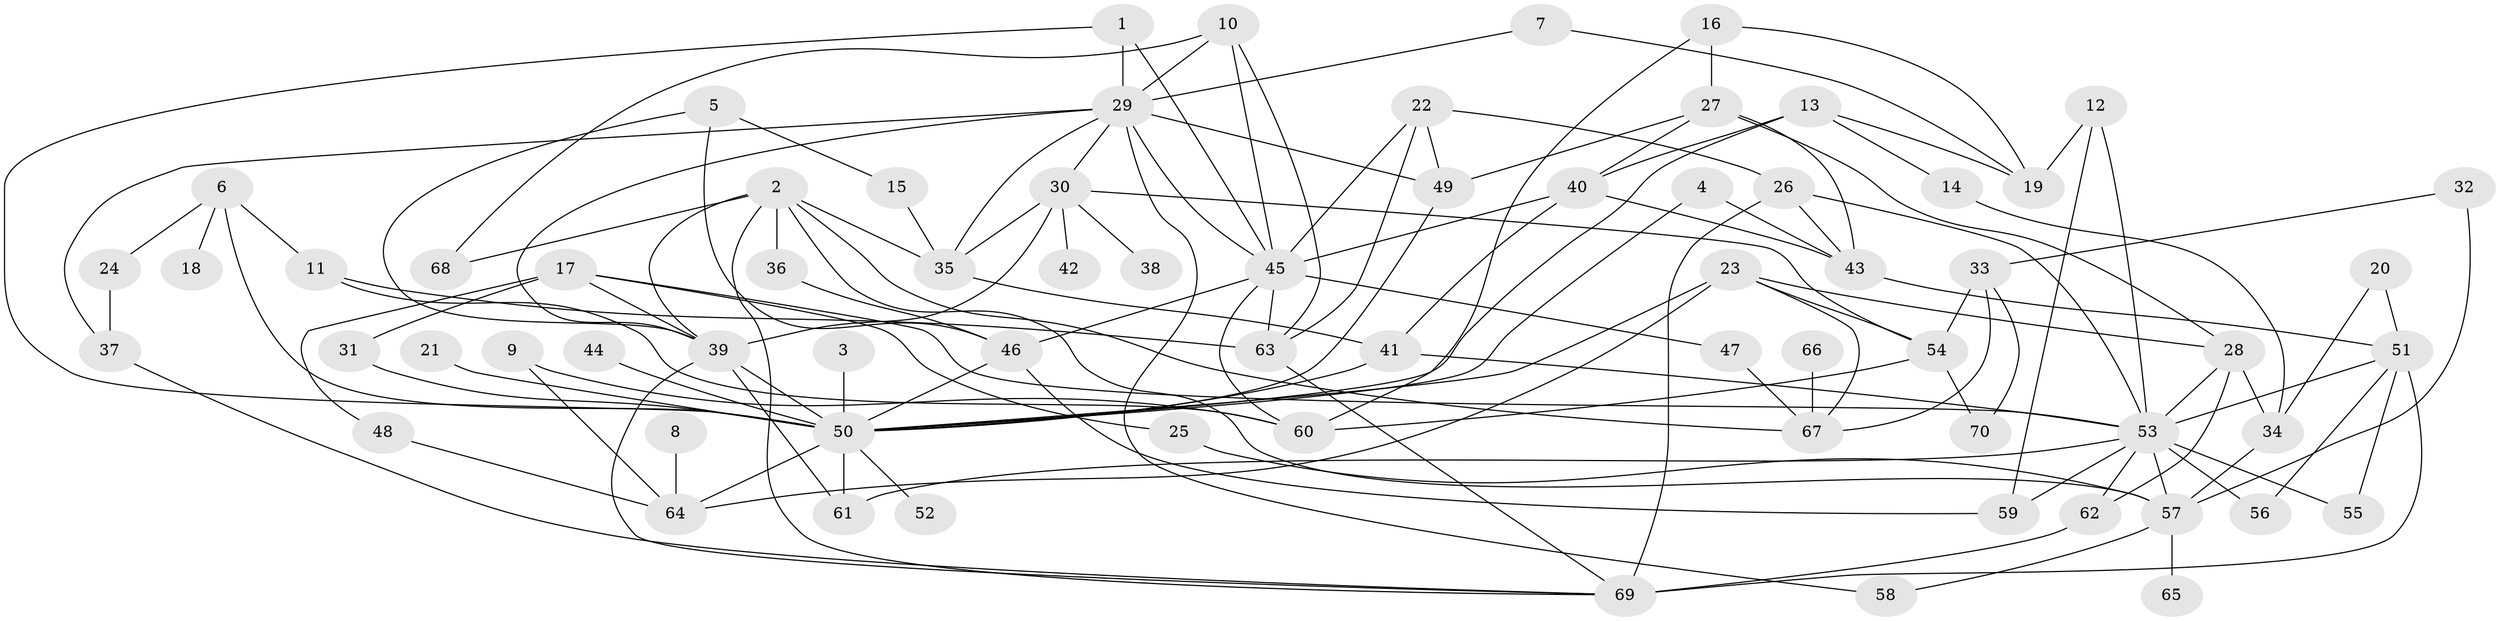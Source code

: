 // original degree distribution, {5: 0.07857142857142857, 4: 0.15714285714285714, 9: 0.014285714285714285, 8: 0.007142857142857143, 7: 0.007142857142857143, 3: 0.24285714285714285, 1: 0.17142857142857143, 2: 0.2857142857142857, 6: 0.03571428571428571}
// Generated by graph-tools (version 1.1) at 2025/25/03/09/25 03:25:28]
// undirected, 70 vertices, 133 edges
graph export_dot {
graph [start="1"]
  node [color=gray90,style=filled];
  1;
  2;
  3;
  4;
  5;
  6;
  7;
  8;
  9;
  10;
  11;
  12;
  13;
  14;
  15;
  16;
  17;
  18;
  19;
  20;
  21;
  22;
  23;
  24;
  25;
  26;
  27;
  28;
  29;
  30;
  31;
  32;
  33;
  34;
  35;
  36;
  37;
  38;
  39;
  40;
  41;
  42;
  43;
  44;
  45;
  46;
  47;
  48;
  49;
  50;
  51;
  52;
  53;
  54;
  55;
  56;
  57;
  58;
  59;
  60;
  61;
  62;
  63;
  64;
  65;
  66;
  67;
  68;
  69;
  70;
  1 -- 29 [weight=1.0];
  1 -- 45 [weight=1.0];
  1 -- 50 [weight=1.0];
  2 -- 35 [weight=1.0];
  2 -- 36 [weight=1.0];
  2 -- 39 [weight=1.0];
  2 -- 57 [weight=1.0];
  2 -- 67 [weight=1.0];
  2 -- 68 [weight=1.0];
  2 -- 69 [weight=1.0];
  3 -- 50 [weight=1.0];
  4 -- 43 [weight=1.0];
  4 -- 50 [weight=1.0];
  5 -- 15 [weight=1.0];
  5 -- 39 [weight=1.0];
  5 -- 46 [weight=1.0];
  6 -- 11 [weight=1.0];
  6 -- 18 [weight=1.0];
  6 -- 24 [weight=1.0];
  6 -- 50 [weight=1.0];
  7 -- 19 [weight=1.0];
  7 -- 29 [weight=1.0];
  8 -- 64 [weight=1.0];
  9 -- 60 [weight=1.0];
  9 -- 64 [weight=1.0];
  10 -- 29 [weight=1.0];
  10 -- 45 [weight=1.0];
  10 -- 63 [weight=1.0];
  10 -- 68 [weight=1.0];
  11 -- 60 [weight=1.0];
  11 -- 63 [weight=1.0];
  12 -- 19 [weight=1.0];
  12 -- 53 [weight=1.0];
  12 -- 59 [weight=1.0];
  13 -- 14 [weight=1.0];
  13 -- 19 [weight=1.0];
  13 -- 40 [weight=1.0];
  13 -- 50 [weight=1.0];
  14 -- 34 [weight=1.0];
  15 -- 35 [weight=1.0];
  16 -- 19 [weight=1.0];
  16 -- 27 [weight=1.0];
  16 -- 60 [weight=1.0];
  17 -- 25 [weight=1.0];
  17 -- 31 [weight=1.0];
  17 -- 39 [weight=1.0];
  17 -- 48 [weight=1.0];
  17 -- 53 [weight=1.0];
  20 -- 34 [weight=1.0];
  20 -- 51 [weight=1.0];
  21 -- 50 [weight=1.0];
  22 -- 26 [weight=1.0];
  22 -- 45 [weight=1.0];
  22 -- 49 [weight=1.0];
  22 -- 63 [weight=1.0];
  23 -- 28 [weight=1.0];
  23 -- 50 [weight=1.0];
  23 -- 54 [weight=1.0];
  23 -- 64 [weight=1.0];
  23 -- 67 [weight=1.0];
  24 -- 37 [weight=1.0];
  25 -- 57 [weight=1.0];
  26 -- 43 [weight=1.0];
  26 -- 53 [weight=1.0];
  26 -- 69 [weight=1.0];
  27 -- 28 [weight=1.0];
  27 -- 40 [weight=1.0];
  27 -- 43 [weight=1.0];
  27 -- 49 [weight=1.0];
  28 -- 34 [weight=1.0];
  28 -- 53 [weight=1.0];
  28 -- 62 [weight=1.0];
  29 -- 30 [weight=1.0];
  29 -- 35 [weight=1.0];
  29 -- 37 [weight=1.0];
  29 -- 39 [weight=1.0];
  29 -- 45 [weight=1.0];
  29 -- 49 [weight=1.0];
  29 -- 58 [weight=1.0];
  30 -- 35 [weight=1.0];
  30 -- 38 [weight=1.0];
  30 -- 39 [weight=1.0];
  30 -- 42 [weight=1.0];
  30 -- 54 [weight=1.0];
  31 -- 50 [weight=1.0];
  32 -- 33 [weight=1.0];
  32 -- 57 [weight=2.0];
  33 -- 54 [weight=1.0];
  33 -- 67 [weight=1.0];
  33 -- 70 [weight=1.0];
  34 -- 57 [weight=1.0];
  35 -- 41 [weight=1.0];
  36 -- 46 [weight=1.0];
  37 -- 69 [weight=1.0];
  39 -- 50 [weight=1.0];
  39 -- 61 [weight=1.0];
  39 -- 69 [weight=1.0];
  40 -- 41 [weight=1.0];
  40 -- 43 [weight=1.0];
  40 -- 45 [weight=1.0];
  41 -- 50 [weight=1.0];
  41 -- 53 [weight=1.0];
  43 -- 51 [weight=1.0];
  44 -- 50 [weight=1.0];
  45 -- 46 [weight=1.0];
  45 -- 47 [weight=1.0];
  45 -- 60 [weight=1.0];
  45 -- 63 [weight=1.0];
  46 -- 50 [weight=1.0];
  46 -- 59 [weight=1.0];
  47 -- 67 [weight=1.0];
  48 -- 64 [weight=1.0];
  49 -- 50 [weight=1.0];
  50 -- 52 [weight=1.0];
  50 -- 61 [weight=1.0];
  50 -- 64 [weight=1.0];
  51 -- 53 [weight=1.0];
  51 -- 55 [weight=1.0];
  51 -- 56 [weight=1.0];
  51 -- 69 [weight=1.0];
  53 -- 55 [weight=1.0];
  53 -- 56 [weight=1.0];
  53 -- 57 [weight=2.0];
  53 -- 59 [weight=1.0];
  53 -- 61 [weight=1.0];
  53 -- 62 [weight=1.0];
  54 -- 60 [weight=1.0];
  54 -- 70 [weight=1.0];
  57 -- 58 [weight=1.0];
  57 -- 65 [weight=1.0];
  62 -- 69 [weight=1.0];
  63 -- 69 [weight=1.0];
  66 -- 67 [weight=2.0];
}
